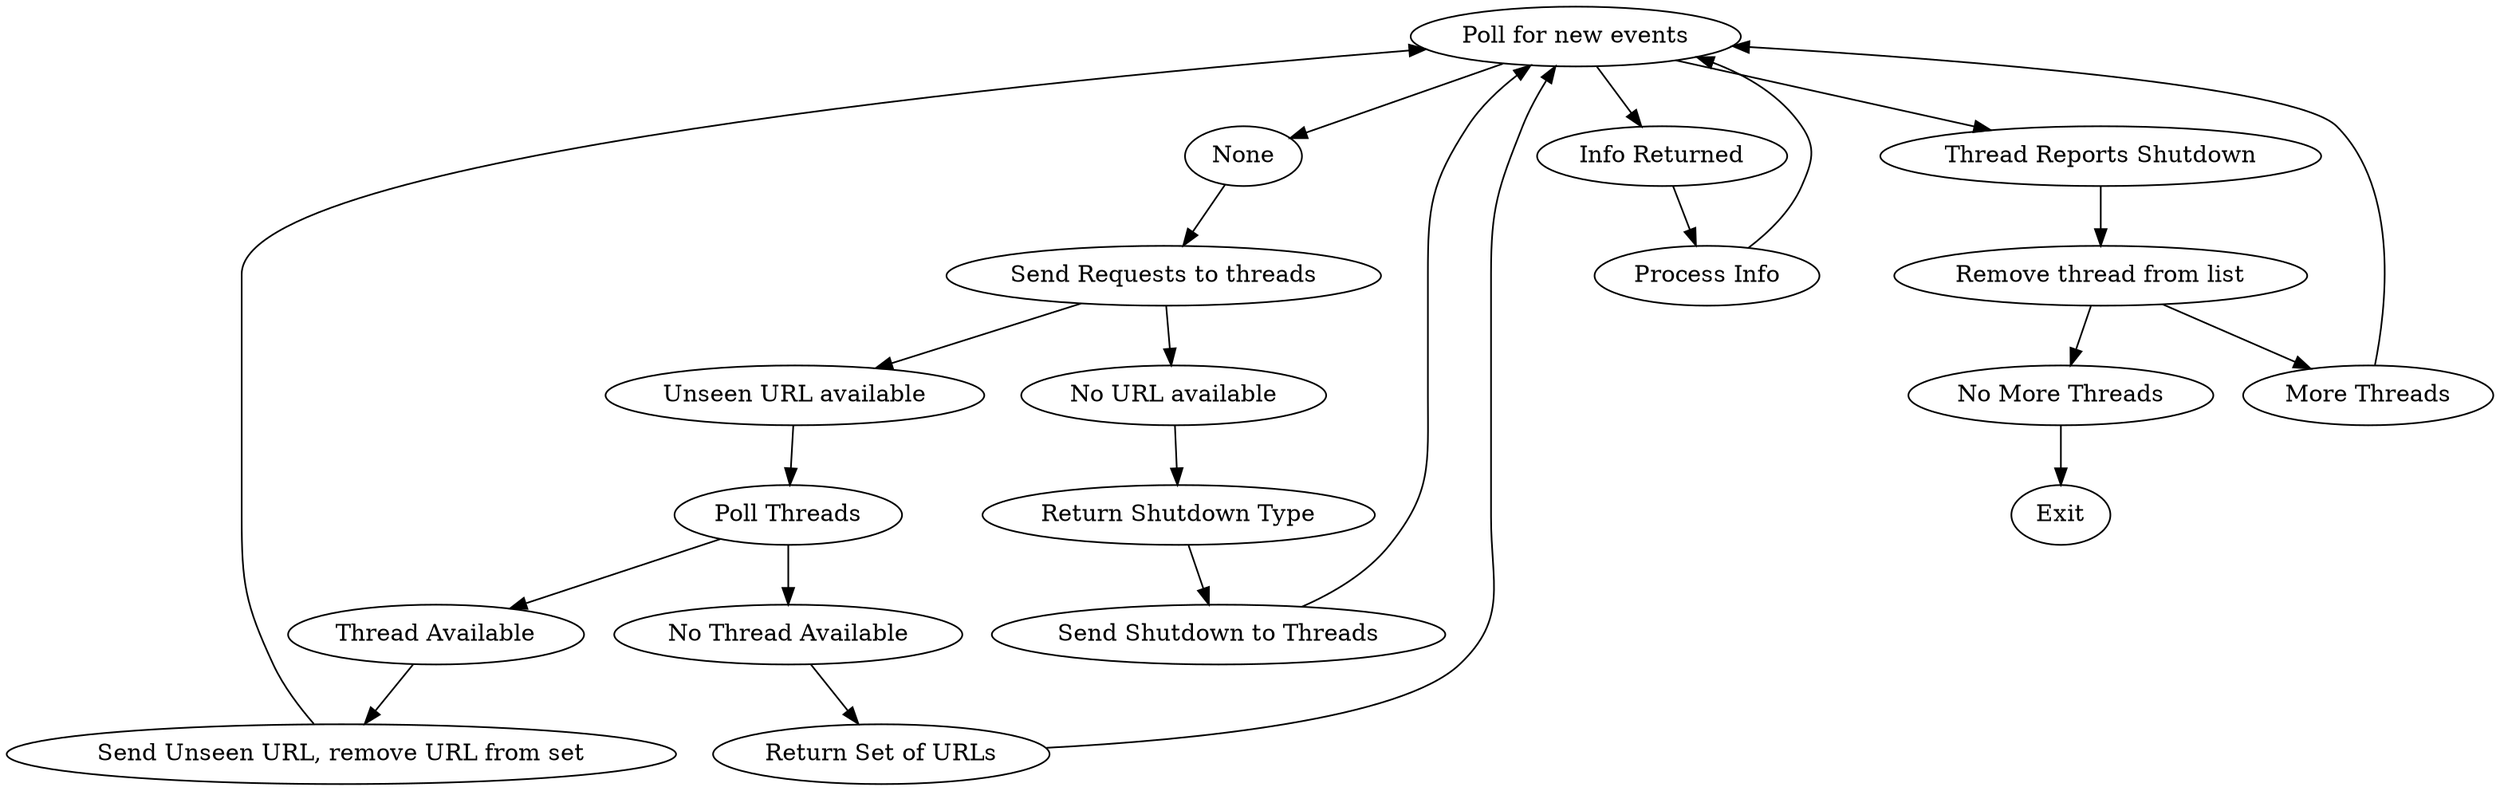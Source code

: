 digraph G {
	"Poll for new events" -> "None" -> "Send Requests to threads";
	"Send Requests to threads" -> "Unseen URL available" -> "Poll Threads";
	"Poll Threads" -> "Thread Available" -> "Send Unseen URL, remove URL from set" -> "Poll for new events";
	"Poll Threads" -> "No Thread Available" -> "Return Set of URLs";
	"Return Set of URLs" -> "Poll for new events";
	"Send Requests to threads" -> "No URL available" -> "Return Shutdown Type";
	"Return Shutdown Type" -> "Send Shutdown to Threads" -> "Poll for new events";
	"Poll for new events" -> "Info Returned" -> "Process Info" -> "Poll for new events";
	"Poll for new events" -> "Thread Reports Shutdown" -> "Remove thread from list" -> "No More Threads" -> "Exit";
	"Remove thread from list" -> "More Threads" -> "Poll for new events";
}
